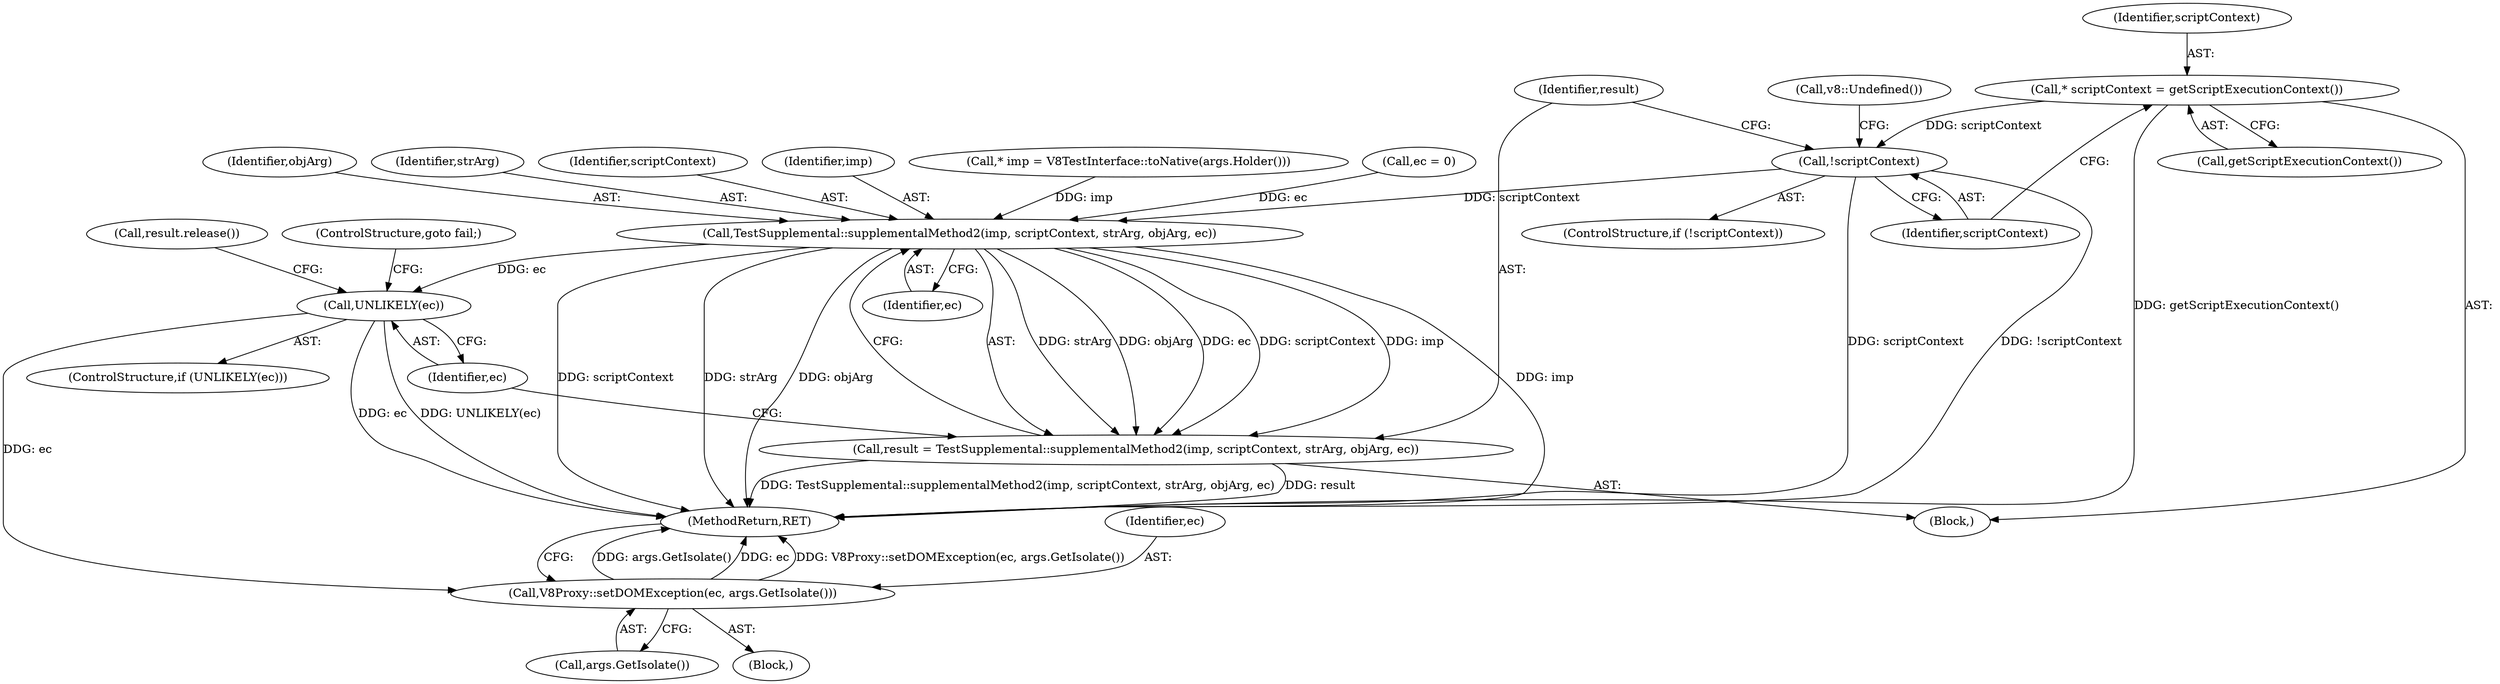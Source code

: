 digraph "0_Chrome_e9372a1bfd3588a80fcf49aa07321f0971dd6091_7@pointer" {
"1000122" [label="(Call,* scriptContext = getScriptExecutionContext())"];
"1000126" [label="(Call,!scriptContext)"];
"1000133" [label="(Call,TestSupplemental::supplementalMethod2(imp, scriptContext, strArg, objArg, ec))"];
"1000131" [label="(Call,result = TestSupplemental::supplementalMethod2(imp, scriptContext, strArg, objArg, ec))"];
"1000140" [label="(Call,UNLIKELY(ec))"];
"1000148" [label="(Call,V8Proxy::setDOMException(ec, args.GetIsolate()))"];
"1000112" [label="(Call,* imp = V8TestInterface::toNative(args.Holder()))"];
"1000151" [label="(MethodReturn,RET)"];
"1000148" [label="(Call,V8Proxy::setDOMException(ec, args.GetIsolate()))"];
"1000150" [label="(Call,args.GetIsolate())"];
"1000117" [label="(Call,ec = 0)"];
"1000141" [label="(Identifier,ec)"];
"1000139" [label="(ControlStructure,if (UNLIKELY(ec)))"];
"1000140" [label="(Call,UNLIKELY(ec))"];
"1000137" [label="(Identifier,objArg)"];
"1000149" [label="(Identifier,ec)"];
"1000127" [label="(Identifier,scriptContext)"];
"1000120" [label="(Block,)"];
"1000131" [label="(Call,result = TestSupplemental::supplementalMethod2(imp, scriptContext, strArg, objArg, ec))"];
"1000102" [label="(Block,)"];
"1000126" [label="(Call,!scriptContext)"];
"1000145" [label="(Call,result.release())"];
"1000125" [label="(ControlStructure,if (!scriptContext))"];
"1000129" [label="(Call,v8::Undefined())"];
"1000132" [label="(Identifier,result)"];
"1000138" [label="(Identifier,ec)"];
"1000123" [label="(Identifier,scriptContext)"];
"1000136" [label="(Identifier,strArg)"];
"1000124" [label="(Call,getScriptExecutionContext())"];
"1000133" [label="(Call,TestSupplemental::supplementalMethod2(imp, scriptContext, strArg, objArg, ec))"];
"1000142" [label="(ControlStructure,goto fail;)"];
"1000135" [label="(Identifier,scriptContext)"];
"1000122" [label="(Call,* scriptContext = getScriptExecutionContext())"];
"1000134" [label="(Identifier,imp)"];
"1000122" -> "1000120"  [label="AST: "];
"1000122" -> "1000124"  [label="CFG: "];
"1000123" -> "1000122"  [label="AST: "];
"1000124" -> "1000122"  [label="AST: "];
"1000127" -> "1000122"  [label="CFG: "];
"1000122" -> "1000151"  [label="DDG: getScriptExecutionContext()"];
"1000122" -> "1000126"  [label="DDG: scriptContext"];
"1000126" -> "1000125"  [label="AST: "];
"1000126" -> "1000127"  [label="CFG: "];
"1000127" -> "1000126"  [label="AST: "];
"1000129" -> "1000126"  [label="CFG: "];
"1000132" -> "1000126"  [label="CFG: "];
"1000126" -> "1000151"  [label="DDG: !scriptContext"];
"1000126" -> "1000151"  [label="DDG: scriptContext"];
"1000126" -> "1000133"  [label="DDG: scriptContext"];
"1000133" -> "1000131"  [label="AST: "];
"1000133" -> "1000138"  [label="CFG: "];
"1000134" -> "1000133"  [label="AST: "];
"1000135" -> "1000133"  [label="AST: "];
"1000136" -> "1000133"  [label="AST: "];
"1000137" -> "1000133"  [label="AST: "];
"1000138" -> "1000133"  [label="AST: "];
"1000131" -> "1000133"  [label="CFG: "];
"1000133" -> "1000151"  [label="DDG: imp"];
"1000133" -> "1000151"  [label="DDG: scriptContext"];
"1000133" -> "1000151"  [label="DDG: strArg"];
"1000133" -> "1000151"  [label="DDG: objArg"];
"1000133" -> "1000131"  [label="DDG: strArg"];
"1000133" -> "1000131"  [label="DDG: objArg"];
"1000133" -> "1000131"  [label="DDG: ec"];
"1000133" -> "1000131"  [label="DDG: scriptContext"];
"1000133" -> "1000131"  [label="DDG: imp"];
"1000112" -> "1000133"  [label="DDG: imp"];
"1000117" -> "1000133"  [label="DDG: ec"];
"1000133" -> "1000140"  [label="DDG: ec"];
"1000131" -> "1000120"  [label="AST: "];
"1000132" -> "1000131"  [label="AST: "];
"1000141" -> "1000131"  [label="CFG: "];
"1000131" -> "1000151"  [label="DDG: result"];
"1000131" -> "1000151"  [label="DDG: TestSupplemental::supplementalMethod2(imp, scriptContext, strArg, objArg, ec)"];
"1000140" -> "1000139"  [label="AST: "];
"1000140" -> "1000141"  [label="CFG: "];
"1000141" -> "1000140"  [label="AST: "];
"1000142" -> "1000140"  [label="CFG: "];
"1000145" -> "1000140"  [label="CFG: "];
"1000140" -> "1000151"  [label="DDG: UNLIKELY(ec)"];
"1000140" -> "1000151"  [label="DDG: ec"];
"1000140" -> "1000148"  [label="DDG: ec"];
"1000148" -> "1000102"  [label="AST: "];
"1000148" -> "1000150"  [label="CFG: "];
"1000149" -> "1000148"  [label="AST: "];
"1000150" -> "1000148"  [label="AST: "];
"1000151" -> "1000148"  [label="CFG: "];
"1000148" -> "1000151"  [label="DDG: args.GetIsolate()"];
"1000148" -> "1000151"  [label="DDG: ec"];
"1000148" -> "1000151"  [label="DDG: V8Proxy::setDOMException(ec, args.GetIsolate())"];
}
